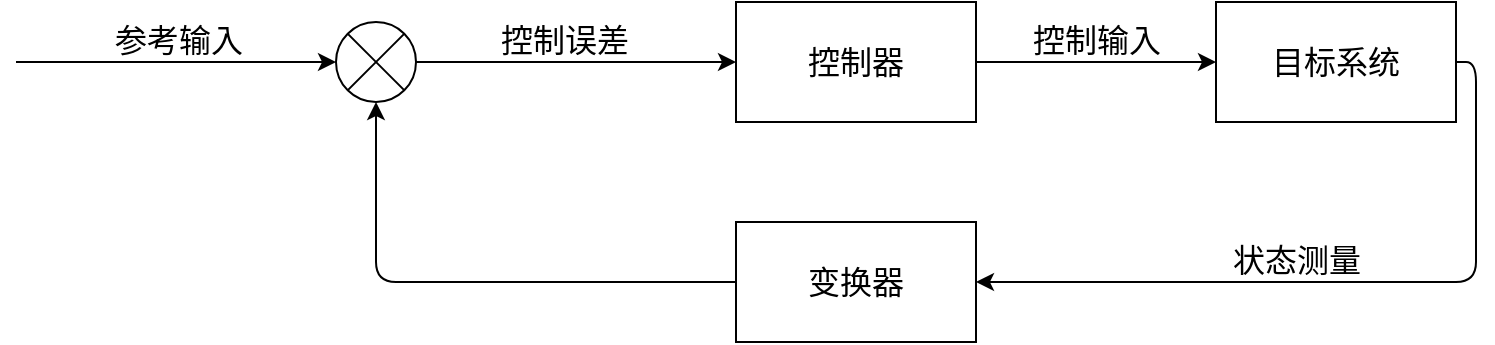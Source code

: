 <mxfile>
    <diagram id="NvWOx5LU3irECy5FZldw" name="第 1 页">
        <mxGraphModel dx="758" dy="575" grid="1" gridSize="10" guides="1" tooltips="1" connect="1" arrows="1" fold="1" page="1" pageScale="1" pageWidth="827" pageHeight="1169" math="0" shadow="0">
            <root>
                <mxCell id="0"/>
                <mxCell id="1" parent="0"/>
                <mxCell id="2" value="" style="shape=sumEllipse;perimeter=ellipsePerimeter;whiteSpace=wrap;html=1;backgroundOutline=1;" parent="1" vertex="1">
                    <mxGeometry x="200" y="140" width="40" height="40" as="geometry"/>
                </mxCell>
                <mxCell id="3" value="" style="endArrow=classic;html=1;entryX=0;entryY=0.5;entryDx=0;entryDy=0;" parent="1" target="2" edge="1">
                    <mxGeometry width="50" height="50" relative="1" as="geometry">
                        <mxPoint x="40" y="160" as="sourcePoint"/>
                        <mxPoint x="410" y="270" as="targetPoint"/>
                    </mxGeometry>
                </mxCell>
                <mxCell id="4" value="参考输入" style="edgeLabel;html=1;align=center;verticalAlign=bottom;resizable=0;points=[];labelPosition=center;verticalLabelPosition=top;fontSize=16;labelBackgroundColor=none;" parent="3" vertex="1" connectable="0">
                    <mxGeometry x="-0.32" relative="1" as="geometry">
                        <mxPoint x="26" as="offset"/>
                    </mxGeometry>
                </mxCell>
                <mxCell id="5" value="控制器" style="rounded=0;whiteSpace=wrap;html=1;fontSize=16;" parent="1" vertex="1">
                    <mxGeometry x="400" y="130" width="120" height="60" as="geometry"/>
                </mxCell>
                <mxCell id="6" value="" style="endArrow=classic;html=1;entryX=0;entryY=0.5;entryDx=0;entryDy=0;exitX=1;exitY=0.5;exitDx=0;exitDy=0;" parent="1" source="2" target="5" edge="1">
                    <mxGeometry width="50" height="50" relative="1" as="geometry">
                        <mxPoint x="170" y="290" as="sourcePoint"/>
                        <mxPoint x="330" y="290" as="targetPoint"/>
                    </mxGeometry>
                </mxCell>
                <mxCell id="7" value="控制误差" style="edgeLabel;html=1;align=center;verticalAlign=bottom;resizable=0;points=[];labelPosition=center;verticalLabelPosition=top;fontSize=16;labelBackgroundColor=none;" parent="6" vertex="1" connectable="0">
                    <mxGeometry x="-0.32" relative="1" as="geometry">
                        <mxPoint x="19" as="offset"/>
                    </mxGeometry>
                </mxCell>
                <mxCell id="8" value="目标系统" style="rounded=0;whiteSpace=wrap;html=1;fontSize=16;" parent="1" vertex="1">
                    <mxGeometry x="640" y="130" width="120" height="60" as="geometry"/>
                </mxCell>
                <mxCell id="9" value="" style="endArrow=classic;html=1;entryX=0;entryY=0.5;entryDx=0;entryDy=0;" parent="1" source="5" target="8" edge="1">
                    <mxGeometry width="50" height="50" relative="1" as="geometry">
                        <mxPoint x="290" y="170" as="sourcePoint"/>
                        <mxPoint x="410" y="170" as="targetPoint"/>
                    </mxGeometry>
                </mxCell>
                <mxCell id="10" value="控制输入" style="edgeLabel;html=1;align=center;verticalAlign=bottom;resizable=0;points=[];labelPosition=center;verticalLabelPosition=top;fontSize=16;labelBackgroundColor=none;" parent="9" vertex="1" connectable="0">
                    <mxGeometry x="-0.32" relative="1" as="geometry">
                        <mxPoint x="19" as="offset"/>
                    </mxGeometry>
                </mxCell>
                <mxCell id="11" value="变换器" style="rounded=0;whiteSpace=wrap;html=1;fontSize=16;" parent="1" vertex="1">
                    <mxGeometry x="400" y="240" width="120" height="60" as="geometry"/>
                </mxCell>
                <mxCell id="14" value="" style="endArrow=classic;html=1;entryX=0.5;entryY=1;entryDx=0;entryDy=0;exitX=0;exitY=0.5;exitDx=0;exitDy=0;edgeStyle=orthogonalEdgeStyle;" parent="1" source="11" target="2" edge="1">
                    <mxGeometry width="50" height="50" relative="1" as="geometry">
                        <mxPoint x="210" y="370" as="sourcePoint"/>
                        <mxPoint x="330" y="370" as="targetPoint"/>
                    </mxGeometry>
                </mxCell>
                <mxCell id="16" value="" style="endArrow=classic;html=1;entryX=1;entryY=0.5;entryDx=0;entryDy=0;exitX=1;exitY=0.5;exitDx=0;exitDy=0;edgeStyle=orthogonalEdgeStyle;" parent="1" source="8" target="11" edge="1">
                    <mxGeometry width="50" height="50" relative="1" as="geometry">
                        <mxPoint x="410" y="280" as="sourcePoint"/>
                        <mxPoint x="250" y="210" as="targetPoint"/>
                    </mxGeometry>
                </mxCell>
                <mxCell id="17" value="状态测量" style="edgeLabel;html=1;align=center;verticalAlign=bottom;resizable=0;points=[];fontSize=16;labelPosition=center;verticalLabelPosition=top;labelBackgroundColor=none;" parent="16" vertex="1" connectable="0">
                    <mxGeometry x="-0.059" relative="1" as="geometry">
                        <mxPoint x="-36" as="offset"/>
                    </mxGeometry>
                </mxCell>
            </root>
        </mxGraphModel>
    </diagram>
</mxfile>